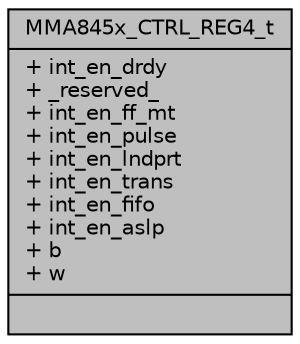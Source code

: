 digraph "MMA845x_CTRL_REG4_t"
{
  edge [fontname="Helvetica",fontsize="10",labelfontname="Helvetica",labelfontsize="10"];
  node [fontname="Helvetica",fontsize="10",shape=record];
  Node1 [label="{MMA845x_CTRL_REG4_t\n|+ int_en_drdy\l+ _reserved_\l+ int_en_ff_mt\l+ int_en_pulse\l+ int_en_lndprt\l+ int_en_trans\l+ int_en_fifo\l+ int_en_aslp\l+ b\l+ w\l|}",height=0.2,width=0.4,color="black", fillcolor="grey75", style="filled", fontcolor="black"];
}
